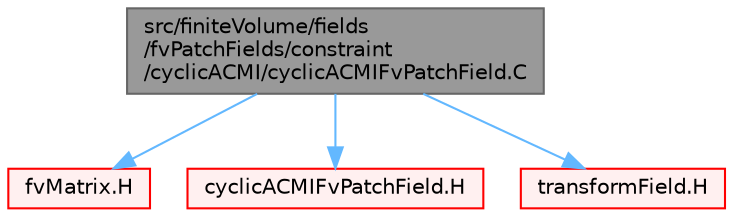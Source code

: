 digraph "src/finiteVolume/fields/fvPatchFields/constraint/cyclicACMI/cyclicACMIFvPatchField.C"
{
 // LATEX_PDF_SIZE
  bgcolor="transparent";
  edge [fontname=Helvetica,fontsize=10,labelfontname=Helvetica,labelfontsize=10];
  node [fontname=Helvetica,fontsize=10,shape=box,height=0.2,width=0.4];
  Node1 [id="Node000001",label="src/finiteVolume/fields\l/fvPatchFields/constraint\l/cyclicACMI/cyclicACMIFvPatchField.C",height=0.2,width=0.4,color="gray40", fillcolor="grey60", style="filled", fontcolor="black",tooltip=" "];
  Node1 -> Node2 [id="edge1_Node000001_Node000002",color="steelblue1",style="solid",tooltip=" "];
  Node2 [id="Node000002",label="fvMatrix.H",height=0.2,width=0.4,color="red", fillcolor="#FFF0F0", style="filled",URL="$fvMatrix_8H.html",tooltip=" "];
  Node1 -> Node394 [id="edge2_Node000001_Node000394",color="steelblue1",style="solid",tooltip=" "];
  Node394 [id="Node000394",label="cyclicACMIFvPatchField.H",height=0.2,width=0.4,color="red", fillcolor="#FFF0F0", style="filled",URL="$cyclicACMIFvPatchField_8H.html",tooltip=" "];
  Node1 -> Node459 [id="edge3_Node000001_Node000459",color="steelblue1",style="solid",tooltip=" "];
  Node459 [id="Node000459",label="transformField.H",height=0.2,width=0.4,color="red", fillcolor="#FFF0F0", style="filled",URL="$transformField_8H.html",tooltip="Spatial transformation functions for primitive fields."];
}
